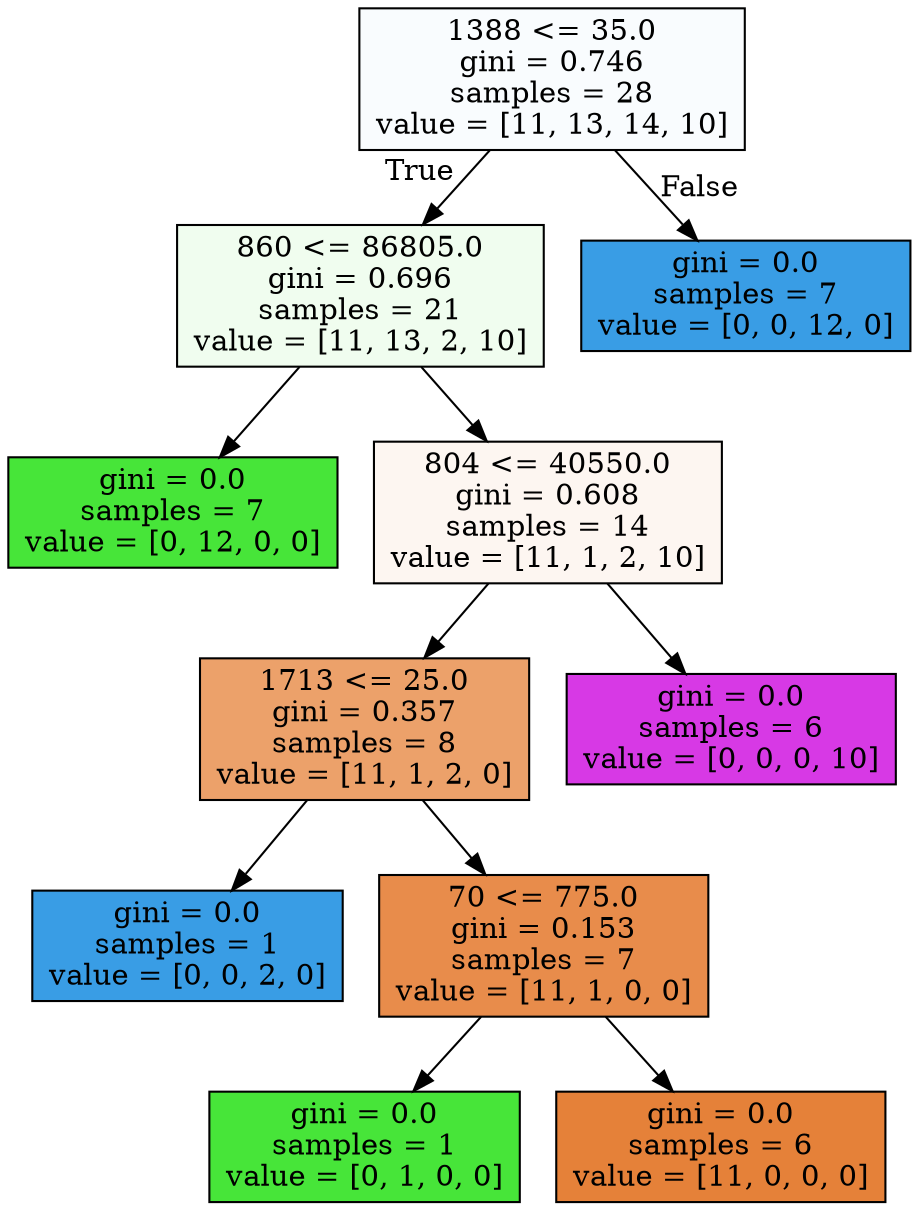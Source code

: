 digraph Tree {
node [shape=box, style="filled", color="black"] ;
0 [label="1388 <= 35.0\ngini = 0.746\nsamples = 28\nvalue = [11, 13, 14, 10]", fillcolor="#399de507"] ;
1 [label="860 <= 86805.0\ngini = 0.696\nsamples = 21\nvalue = [11, 13, 2, 10]", fillcolor="#47e53914"] ;
0 -> 1 [labeldistance=2.5, labelangle=45, headlabel="True"] ;
2 [label="gini = 0.0\nsamples = 7\nvalue = [0, 12, 0, 0]", fillcolor="#47e539ff"] ;
1 -> 2 ;
3 [label="804 <= 40550.0\ngini = 0.608\nsamples = 14\nvalue = [11, 1, 2, 10]", fillcolor="#e5813912"] ;
1 -> 3 ;
4 [label="1713 <= 25.0\ngini = 0.357\nsamples = 8\nvalue = [11, 1, 2, 0]", fillcolor="#e58139bf"] ;
3 -> 4 ;
5 [label="gini = 0.0\nsamples = 1\nvalue = [0, 0, 2, 0]", fillcolor="#399de5ff"] ;
4 -> 5 ;
6 [label="70 <= 775.0\ngini = 0.153\nsamples = 7\nvalue = [11, 1, 0, 0]", fillcolor="#e58139e8"] ;
4 -> 6 ;
7 [label="gini = 0.0\nsamples = 1\nvalue = [0, 1, 0, 0]", fillcolor="#47e539ff"] ;
6 -> 7 ;
8 [label="gini = 0.0\nsamples = 6\nvalue = [11, 0, 0, 0]", fillcolor="#e58139ff"] ;
6 -> 8 ;
9 [label="gini = 0.0\nsamples = 6\nvalue = [0, 0, 0, 10]", fillcolor="#d739e5ff"] ;
3 -> 9 ;
10 [label="gini = 0.0\nsamples = 7\nvalue = [0, 0, 12, 0]", fillcolor="#399de5ff"] ;
0 -> 10 [labeldistance=2.5, labelangle=-45, headlabel="False"] ;
}